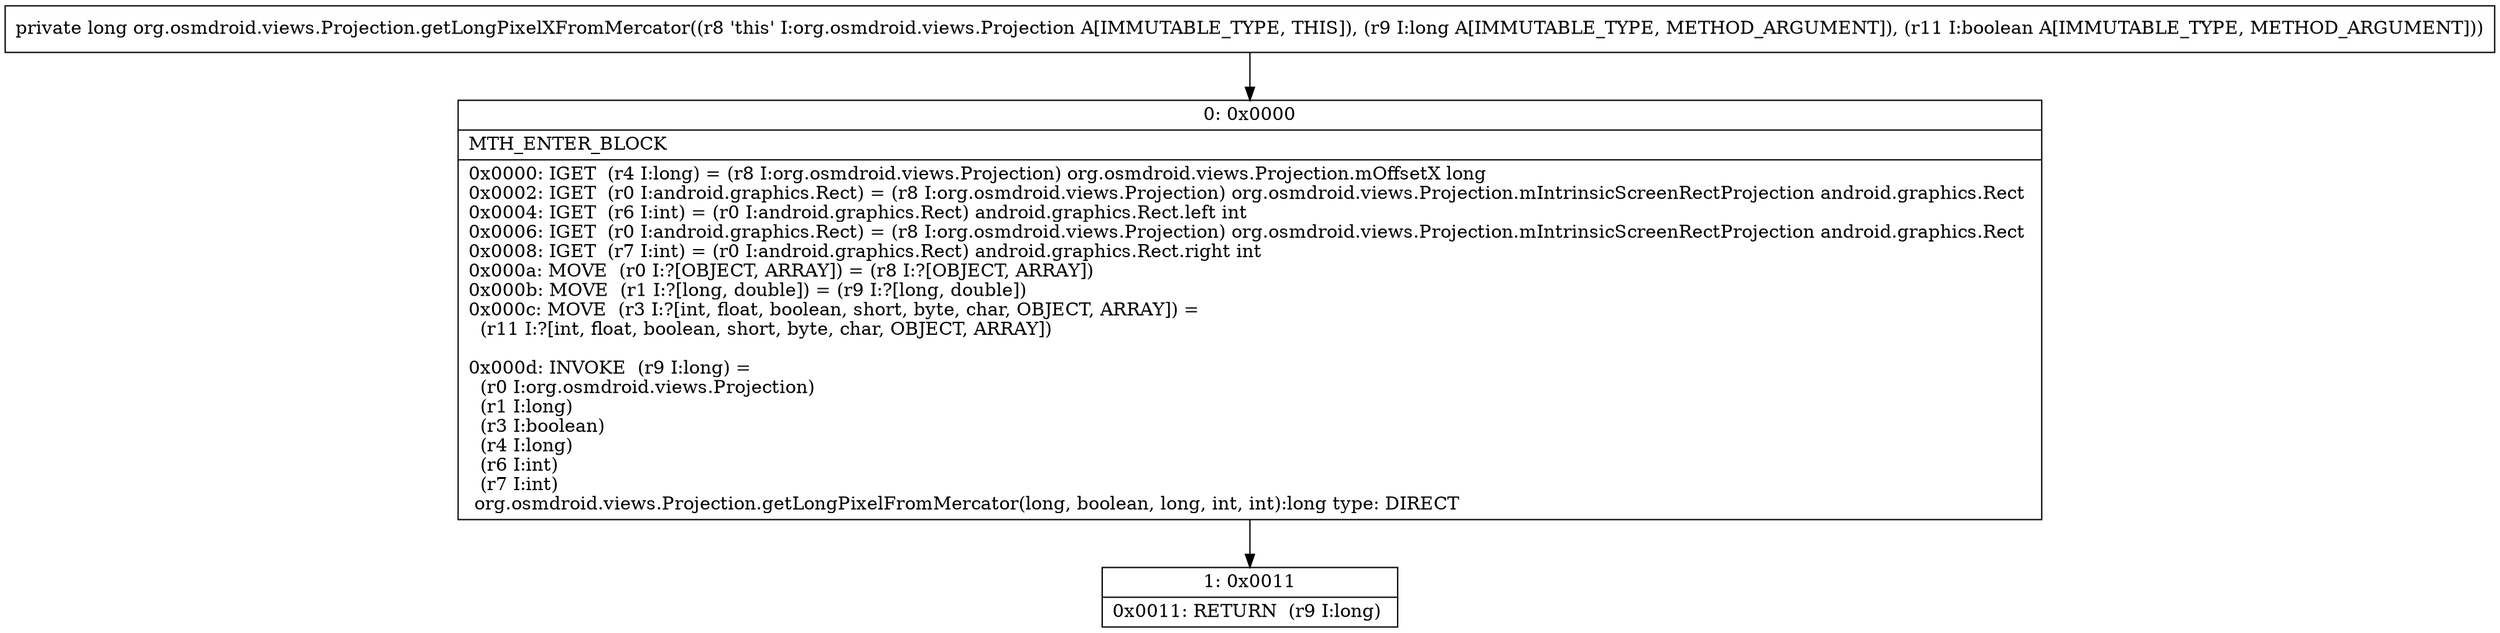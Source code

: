 digraph "CFG fororg.osmdroid.views.Projection.getLongPixelXFromMercator(JZ)J" {
Node_0 [shape=record,label="{0\:\ 0x0000|MTH_ENTER_BLOCK\l|0x0000: IGET  (r4 I:long) = (r8 I:org.osmdroid.views.Projection) org.osmdroid.views.Projection.mOffsetX long \l0x0002: IGET  (r0 I:android.graphics.Rect) = (r8 I:org.osmdroid.views.Projection) org.osmdroid.views.Projection.mIntrinsicScreenRectProjection android.graphics.Rect \l0x0004: IGET  (r6 I:int) = (r0 I:android.graphics.Rect) android.graphics.Rect.left int \l0x0006: IGET  (r0 I:android.graphics.Rect) = (r8 I:org.osmdroid.views.Projection) org.osmdroid.views.Projection.mIntrinsicScreenRectProjection android.graphics.Rect \l0x0008: IGET  (r7 I:int) = (r0 I:android.graphics.Rect) android.graphics.Rect.right int \l0x000a: MOVE  (r0 I:?[OBJECT, ARRAY]) = (r8 I:?[OBJECT, ARRAY]) \l0x000b: MOVE  (r1 I:?[long, double]) = (r9 I:?[long, double]) \l0x000c: MOVE  (r3 I:?[int, float, boolean, short, byte, char, OBJECT, ARRAY]) = \l  (r11 I:?[int, float, boolean, short, byte, char, OBJECT, ARRAY])\l \l0x000d: INVOKE  (r9 I:long) = \l  (r0 I:org.osmdroid.views.Projection)\l  (r1 I:long)\l  (r3 I:boolean)\l  (r4 I:long)\l  (r6 I:int)\l  (r7 I:int)\l org.osmdroid.views.Projection.getLongPixelFromMercator(long, boolean, long, int, int):long type: DIRECT \l}"];
Node_1 [shape=record,label="{1\:\ 0x0011|0x0011: RETURN  (r9 I:long) \l}"];
MethodNode[shape=record,label="{private long org.osmdroid.views.Projection.getLongPixelXFromMercator((r8 'this' I:org.osmdroid.views.Projection A[IMMUTABLE_TYPE, THIS]), (r9 I:long A[IMMUTABLE_TYPE, METHOD_ARGUMENT]), (r11 I:boolean A[IMMUTABLE_TYPE, METHOD_ARGUMENT])) }"];
MethodNode -> Node_0;
Node_0 -> Node_1;
}

